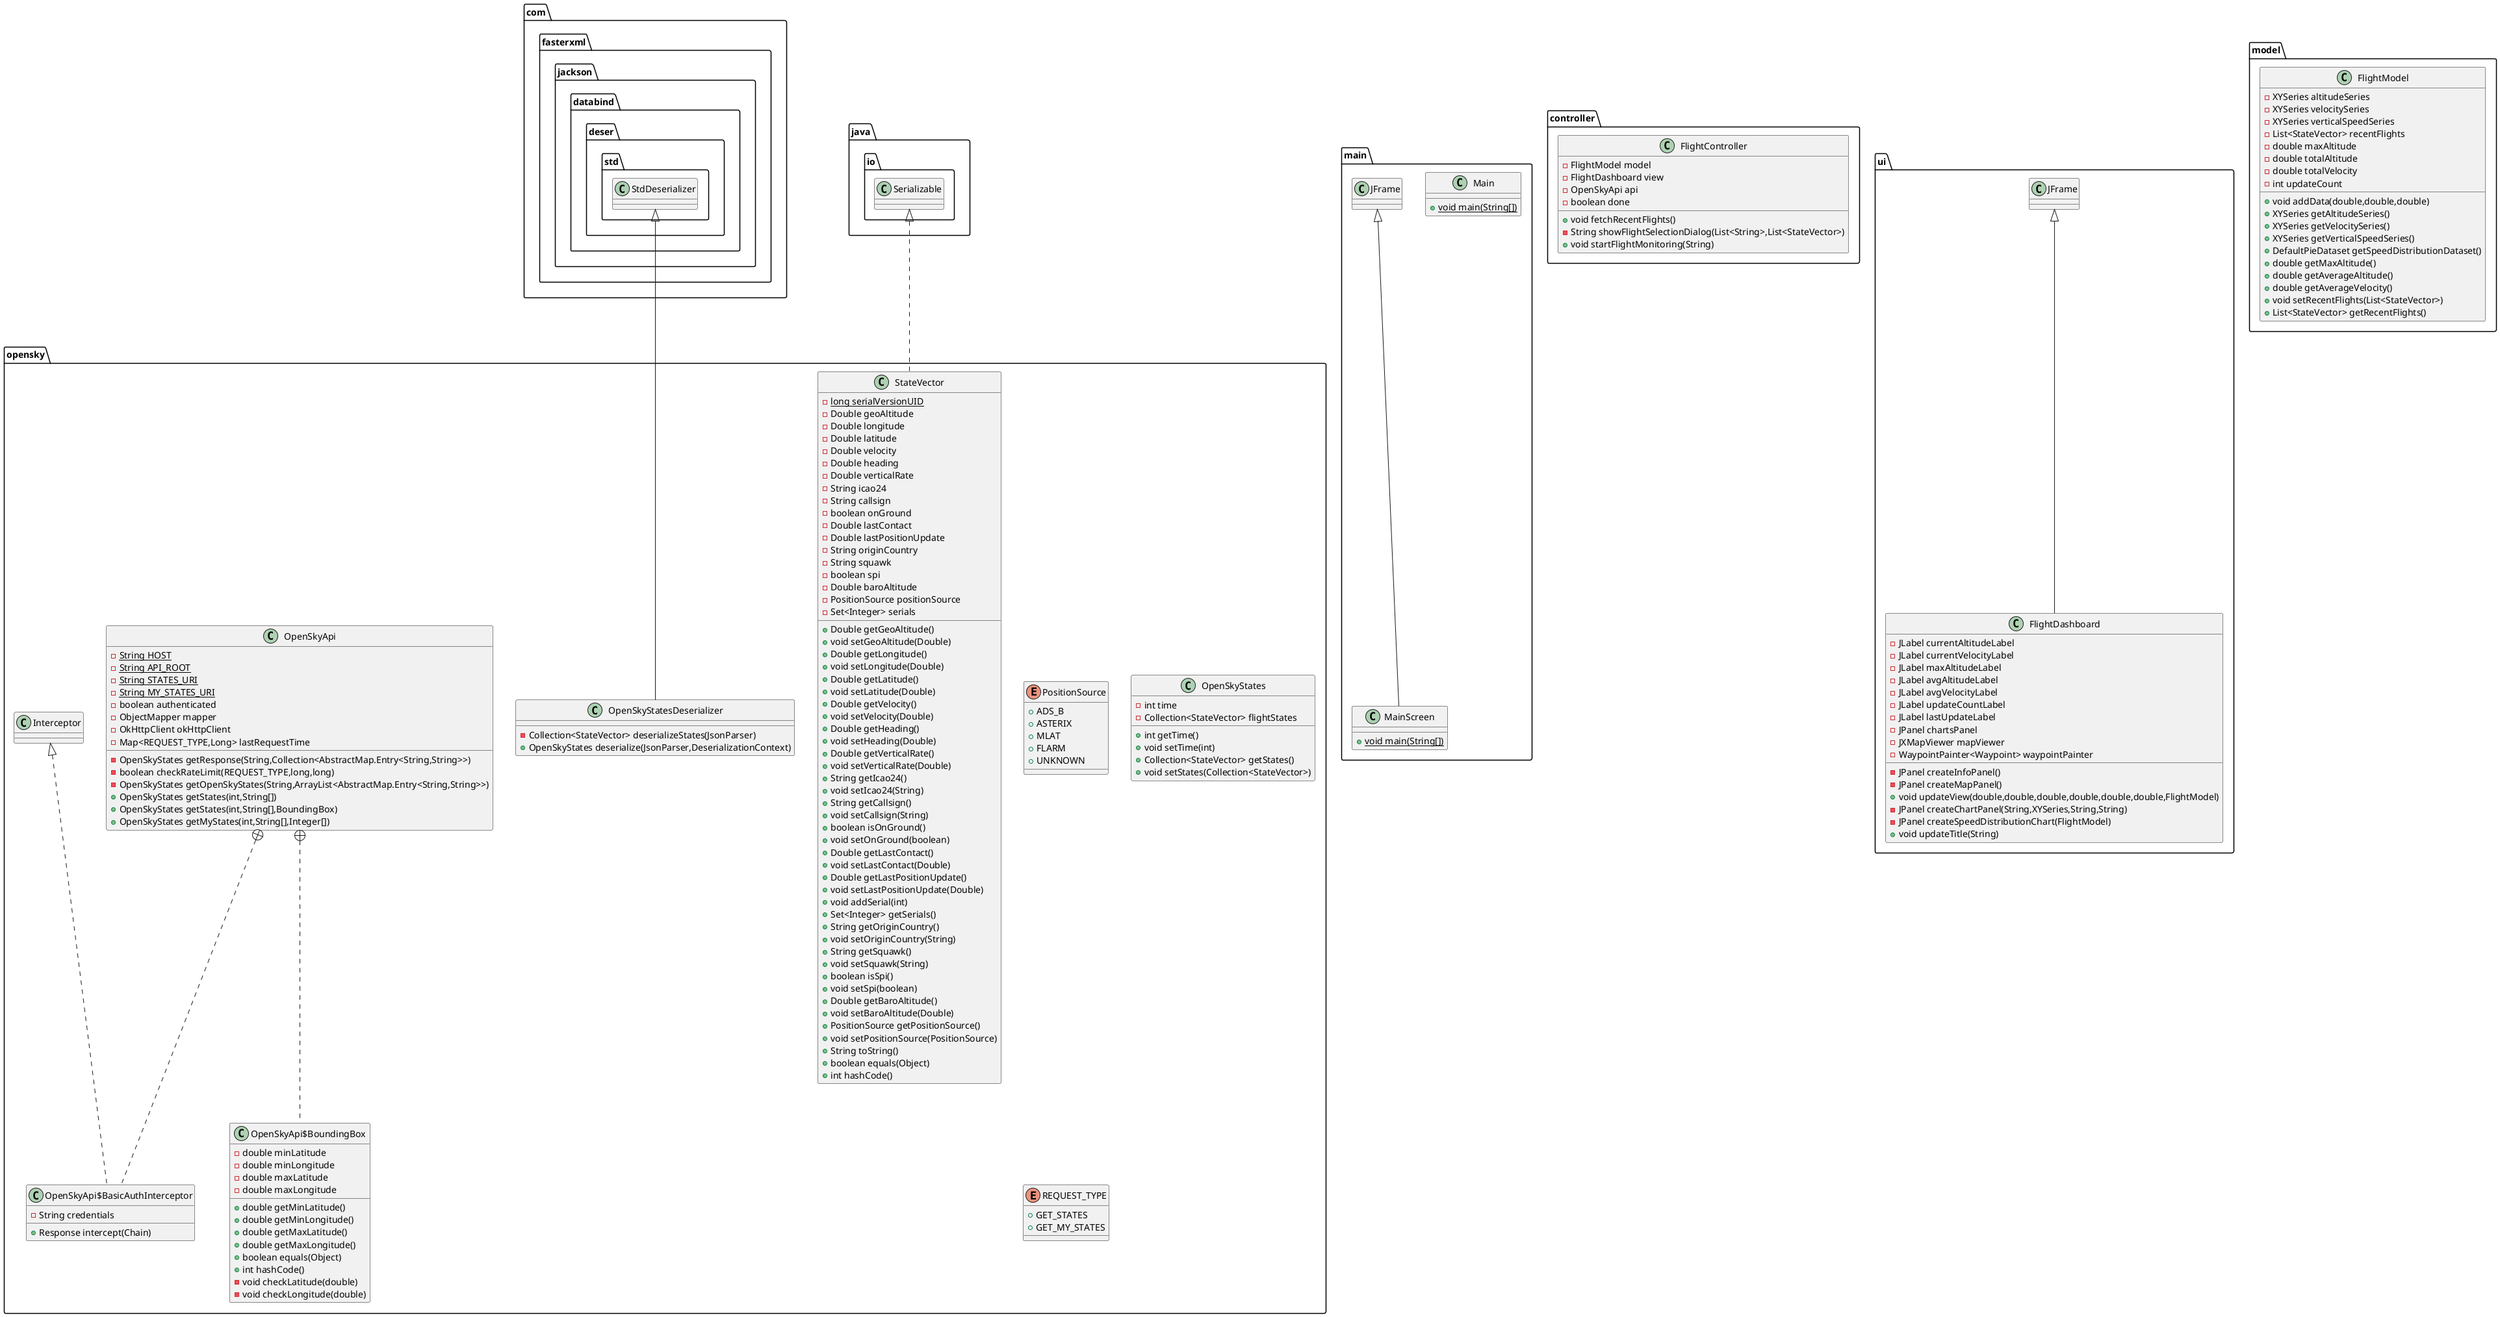 @startuml
class opensky.OpenSkyStatesDeserializer {
- Collection<StateVector> deserializeStates(JsonParser)
+ OpenSkyStates deserialize(JsonParser,DeserializationContext)
}

class opensky.StateVector {
- {static} long serialVersionUID
- Double geoAltitude
- Double longitude
- Double latitude
- Double velocity
- Double heading
- Double verticalRate
- String icao24
- String callsign
- boolean onGround
- Double lastContact
- Double lastPositionUpdate
- String originCountry
- String squawk
- boolean spi
- Double baroAltitude
- PositionSource positionSource
- Set<Integer> serials
+ Double getGeoAltitude()
+ void setGeoAltitude(Double)
+ Double getLongitude()
+ void setLongitude(Double)
+ Double getLatitude()
+ void setLatitude(Double)
+ Double getVelocity()
+ void setVelocity(Double)
+ Double getHeading()
+ void setHeading(Double)
+ Double getVerticalRate()
+ void setVerticalRate(Double)
+ String getIcao24()
+ void setIcao24(String)
+ String getCallsign()
+ void setCallsign(String)
+ boolean isOnGround()
+ void setOnGround(boolean)
+ Double getLastContact()
+ void setLastContact(Double)
+ Double getLastPositionUpdate()
+ void setLastPositionUpdate(Double)
+ void addSerial(int)
+ Set<Integer> getSerials()
+ String getOriginCountry()
+ void setOriginCountry(String)
+ String getSquawk()
+ void setSquawk(String)
+ boolean isSpi()
+ void setSpi(boolean)
+ Double getBaroAltitude()
+ void setBaroAltitude(Double)
+ PositionSource getPositionSource()
+ void setPositionSource(PositionSource)
+ String toString()
+ boolean equals(Object)
+ int hashCode()
}


enum opensky.PositionSource {
+  ADS_B
+  ASTERIX
+  MLAT
+  FLARM
+  UNKNOWN
}

class main.Main {
+ {static} void main(String[])
}

class opensky.OpenSkyStates {
- int time
- Collection<StateVector> flightStates
+ int getTime()
+ void setTime(int)
+ Collection<StateVector> getStates()
+ void setStates(Collection<StateVector>)
}


class controller.FlightController {
- FlightModel model
- FlightDashboard view
- OpenSkyApi api
- boolean done
+ void fetchRecentFlights()
- String showFlightSelectionDialog(List<String>,List<StateVector>)
+ void startFlightMonitoring(String)
}


class ui.FlightDashboard {
- JLabel currentAltitudeLabel
- JLabel currentVelocityLabel
- JLabel maxAltitudeLabel
- JLabel avgAltitudeLabel
- JLabel avgVelocityLabel
- JLabel updateCountLabel
- JLabel lastUpdateLabel
- JPanel chartsPanel
- JXMapViewer mapViewer
- WaypointPainter<Waypoint> waypointPainter
- JPanel createInfoPanel()
- JPanel createMapPanel()
+ void updateView(double,double,double,double,double,double,FlightModel)
- JPanel createChartPanel(String,XYSeries,String,String)
- JPanel createSpeedDistributionChart(FlightModel)
+ void updateTitle(String)
}


class opensky.OpenSkyApi {
- {static} String HOST
- {static} String API_ROOT
- {static} String STATES_URI
- {static} String MY_STATES_URI
- boolean authenticated
- ObjectMapper mapper
- OkHttpClient okHttpClient
- Map<REQUEST_TYPE,Long> lastRequestTime
- OpenSkyStates getResponse(String,Collection<AbstractMap.Entry<String,String>>)
- boolean checkRateLimit(REQUEST_TYPE,long,long)
- OpenSkyStates getOpenSkyStates(String,ArrayList<AbstractMap.Entry<String,String>>)
+ OpenSkyStates getStates(int,String[])
+ OpenSkyStates getStates(int,String[],BoundingBox)
+ OpenSkyStates getMyStates(int,String[],Integer[])
}


enum opensky.REQUEST_TYPE {
+  GET_STATES
+  GET_MY_STATES
}

class opensky.OpenSkyApi$BasicAuthInterceptor {
- String credentials
+ Response intercept(Chain)
}


class opensky.OpenSkyApi$BoundingBox {
- double minLatitude
- double minLongitude
- double maxLatitude
- double maxLongitude
+ double getMinLatitude()
+ double getMinLongitude()
+ double getMaxLatitude()
+ double getMaxLongitude()
+ boolean equals(Object)
+ int hashCode()
- void checkLatitude(double)
- void checkLongitude(double)
}


class model.FlightModel {
- XYSeries altitudeSeries
- XYSeries velocitySeries
- XYSeries verticalSpeedSeries
- List<StateVector> recentFlights
- double maxAltitude
- double totalAltitude
- double totalVelocity
- int updateCount
+ void addData(double,double,double)
+ XYSeries getAltitudeSeries()
+ XYSeries getVelocitySeries()
+ XYSeries getVerticalSpeedSeries()
+ DefaultPieDataset getSpeedDistributionDataset()
+ double getMaxAltitude()
+ double getAverageAltitude()
+ double getAverageVelocity()
+ void setRecentFlights(List<StateVector>)
+ List<StateVector> getRecentFlights()
}


class main.MainScreen {
+ {static} void main(String[])
}



com.fasterxml.jackson.databind.deser.std.StdDeserializer <|-- opensky.OpenSkyStatesDeserializer
java.io.Serializable <|.. opensky.StateVector
ui.JFrame <|-- ui.FlightDashboard
opensky.OpenSkyApi +.. opensky.OpenSkyApi$BasicAuthInterceptor
opensky.Interceptor <|.. opensky.OpenSkyApi$BasicAuthInterceptor
opensky.OpenSkyApi +.. opensky.OpenSkyApi$BoundingBox
main.JFrame <|-- main.MainScreen
@enduml